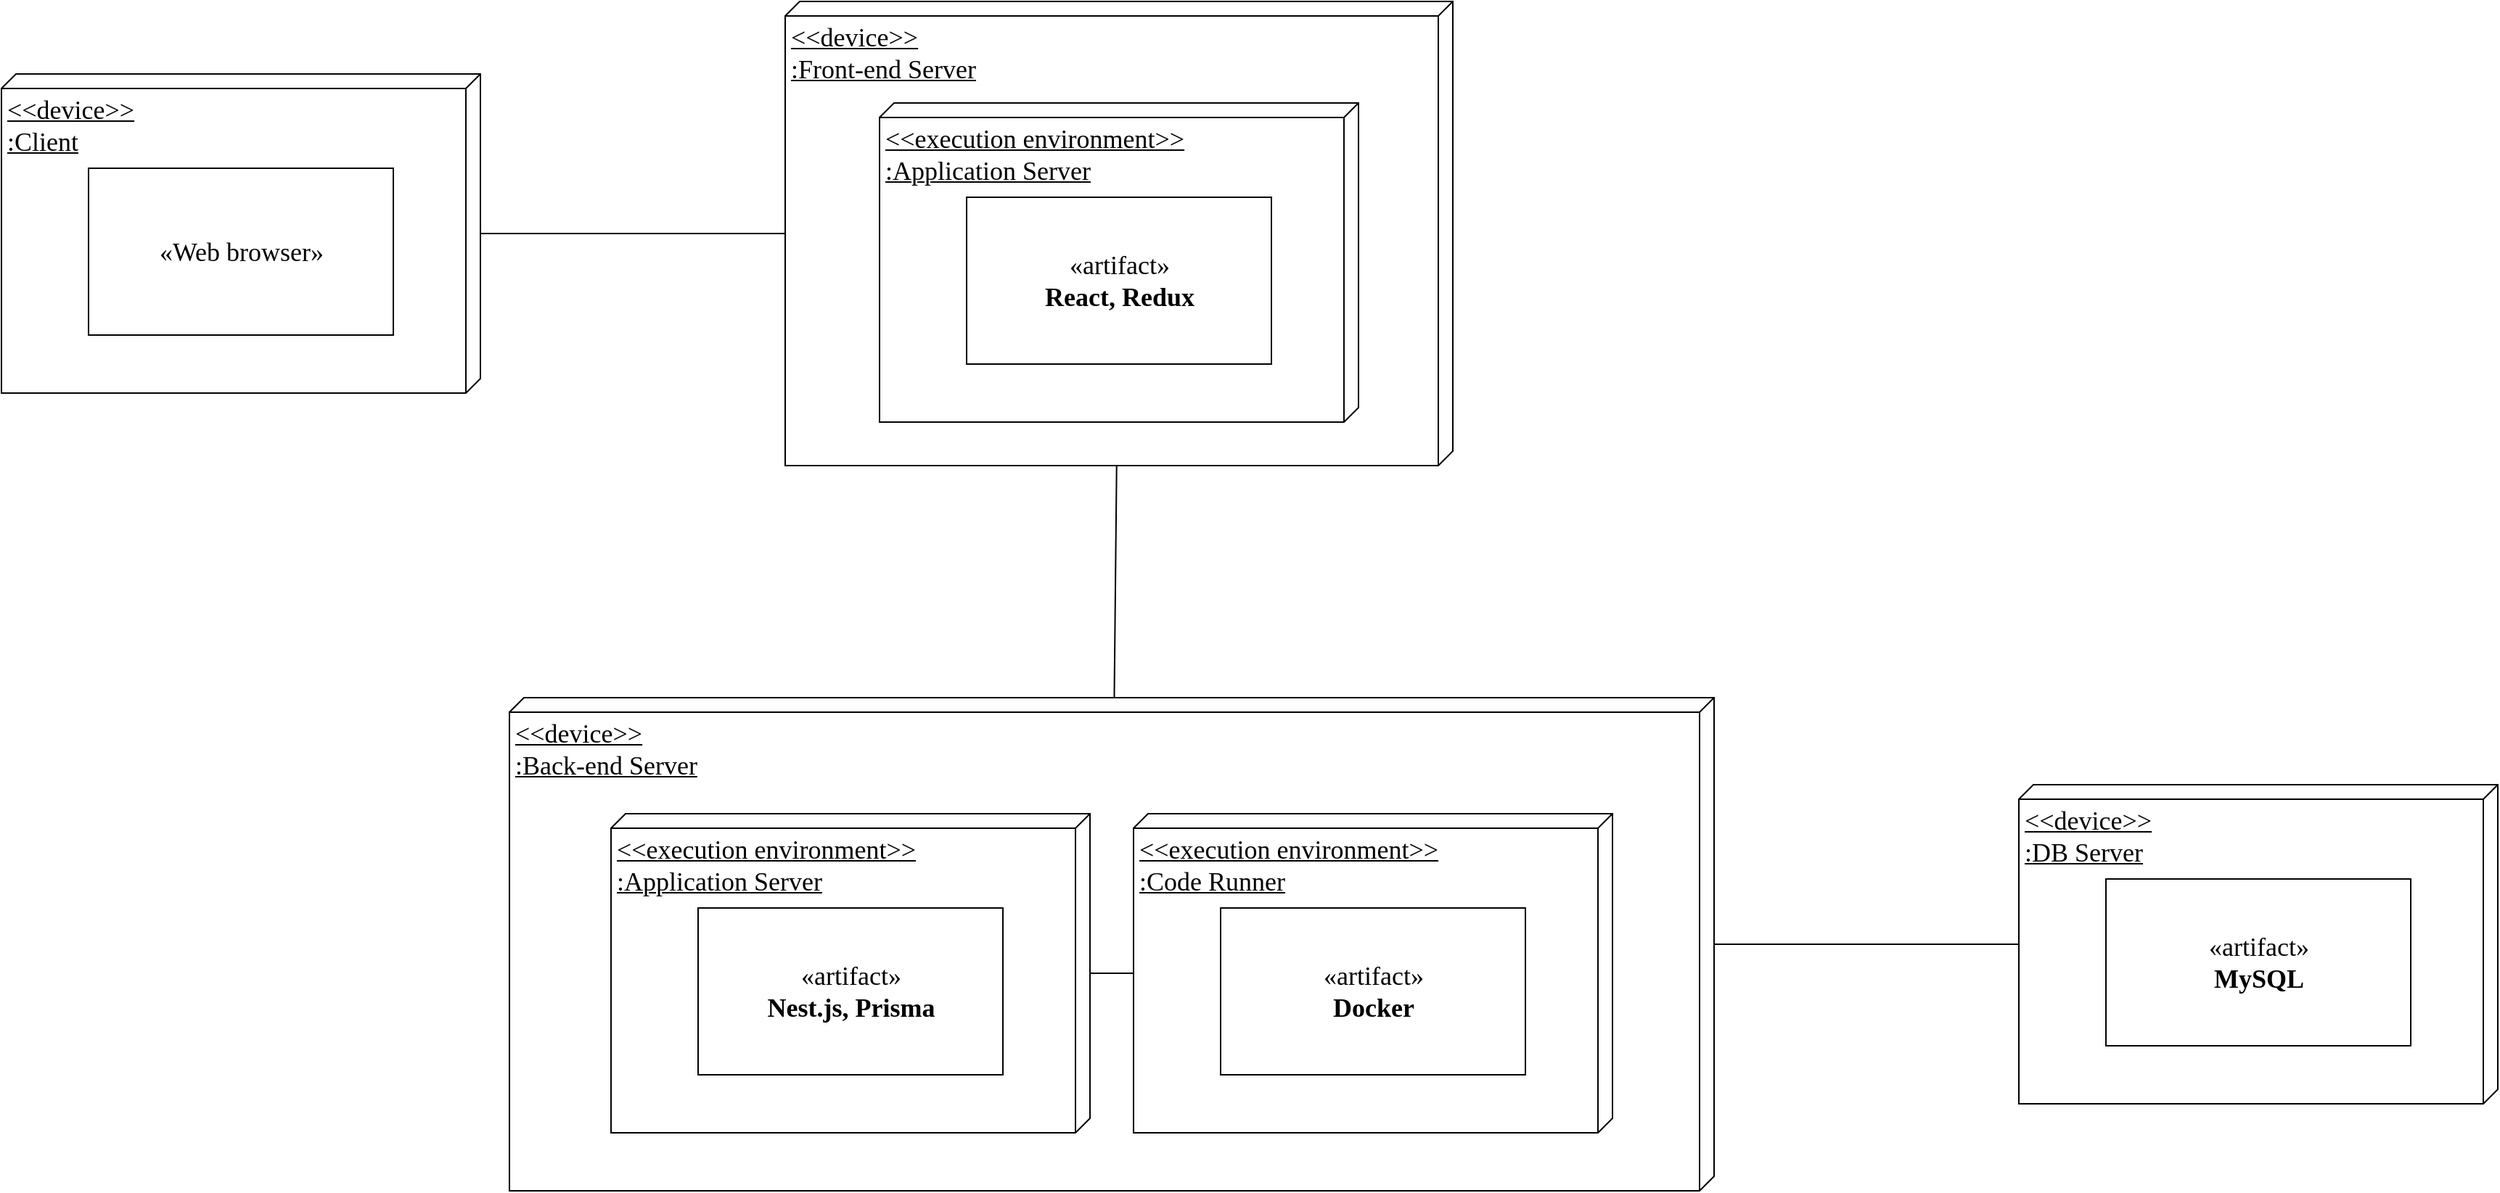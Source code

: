 <mxfile version="21.2.8" type="device">
  <diagram name="Page-1" id="5f0bae14-7c28-e335-631c-24af17079c00">
    <mxGraphModel dx="3165" dy="2723" grid="1" gridSize="10" guides="1" tooltips="1" connect="1" arrows="1" fold="1" page="1" pageScale="1" pageWidth="1100" pageHeight="850" background="none" math="0" shadow="0">
      <root>
        <mxCell id="0" />
        <mxCell id="1" parent="0" />
        <mxCell id="R0MQDh1Ny6S9BesH9uWH-9" value="&lt;font style=&quot;font-size: 18px;&quot;&gt;&amp;lt;&amp;lt;device&amp;gt;&amp;gt;&lt;br&gt;:Front-end Server&lt;/font&gt;" style="verticalAlign=top;align=left;spacingTop=8;spacingLeft=2;spacingRight=12;shape=cube;size=10;direction=south;fontStyle=4;html=1;rounded=0;shadow=0;comic=0;labelBackgroundColor=none;strokeWidth=1;fontFamily=Verdana;fontSize=12" parent="1" vertex="1">
          <mxGeometry x="1010" y="-490" width="460" height="320" as="geometry" />
        </mxCell>
        <mxCell id="R0MQDh1Ny6S9BesH9uWH-6" value="&lt;font style=&quot;font-size: 18px;&quot;&gt;&amp;lt;&amp;lt;device&amp;gt;&amp;gt;&lt;br&gt;:Back-end Server&lt;/font&gt;" style="verticalAlign=top;align=left;spacingTop=8;spacingLeft=2;spacingRight=12;shape=cube;size=10;direction=south;fontStyle=4;html=1;rounded=0;shadow=0;comic=0;labelBackgroundColor=none;strokeWidth=1;fontFamily=Verdana;fontSize=12" parent="1" vertex="1">
          <mxGeometry x="820" y="-10" width="830" height="340" as="geometry" />
        </mxCell>
        <mxCell id="39150e848f15840c-2" value="&lt;font style=&quot;font-size: 18px;&quot;&gt;&amp;lt;&amp;lt;device&amp;gt;&amp;gt;&lt;br&gt;:DB Server&lt;/font&gt;" style="verticalAlign=top;align=left;spacingTop=8;spacingLeft=2;spacingRight=12;shape=cube;size=10;direction=south;fontStyle=4;html=1;rounded=0;shadow=0;comic=0;labelBackgroundColor=none;strokeWidth=1;fontFamily=Verdana;fontSize=12" parent="1" vertex="1">
          <mxGeometry x="1860" y="50" width="330" height="220" as="geometry" />
        </mxCell>
        <mxCell id="39150e848f15840c-8" value="&lt;font style=&quot;font-size: 18px;&quot;&gt;«artifact»&lt;br&gt;&lt;b&gt;MySQL&lt;/b&gt;&lt;/font&gt;" style="html=1;rounded=0;shadow=0;comic=0;labelBackgroundColor=none;strokeWidth=1;fontFamily=Verdana;fontSize=12;align=center;" parent="1" vertex="1">
          <mxGeometry x="1920" y="115" width="210" height="115" as="geometry" />
        </mxCell>
        <mxCell id="R0MQDh1Ny6S9BesH9uWH-2" value="&lt;font style=&quot;font-size: 18px;&quot;&gt;&amp;lt;&amp;lt;execution environment&amp;gt;&amp;gt;&lt;br&gt;:Application Server&lt;/font&gt;" style="verticalAlign=top;align=left;spacingTop=8;spacingLeft=2;spacingRight=12;shape=cube;size=10;direction=south;fontStyle=4;html=1;rounded=0;shadow=0;comic=0;labelBackgroundColor=none;strokeWidth=1;fontFamily=Verdana;fontSize=12" parent="1" vertex="1">
          <mxGeometry x="890" y="70" width="330" height="220" as="geometry" />
        </mxCell>
        <mxCell id="R0MQDh1Ny6S9BesH9uWH-3" value="&lt;font style=&quot;font-size: 18px;&quot;&gt;«artifact»&lt;br&gt;&lt;b&gt;Nest.js, Prisma&lt;/b&gt;&lt;/font&gt;" style="html=1;rounded=0;shadow=0;comic=0;labelBackgroundColor=none;strokeWidth=1;fontFamily=Verdana;fontSize=12;align=center;" parent="1" vertex="1">
          <mxGeometry x="950" y="135" width="210" height="115" as="geometry" />
        </mxCell>
        <mxCell id="R0MQDh1Ny6S9BesH9uWH-4" value="&lt;font style=&quot;font-size: 18px;&quot;&gt;&amp;lt;&amp;lt;execution environment&amp;gt;&amp;gt;&lt;br&gt;:Code Runner&lt;/font&gt;" style="verticalAlign=top;align=left;spacingTop=8;spacingLeft=2;spacingRight=12;shape=cube;size=10;direction=south;fontStyle=4;html=1;rounded=0;shadow=0;comic=0;labelBackgroundColor=none;strokeWidth=1;fontFamily=Verdana;fontSize=12" parent="1" vertex="1">
          <mxGeometry x="1250" y="70" width="330" height="220" as="geometry" />
        </mxCell>
        <mxCell id="R0MQDh1Ny6S9BesH9uWH-5" value="&lt;font style=&quot;font-size: 18px;&quot;&gt;«artifact»&lt;br&gt;&lt;b&gt;Docker&lt;/b&gt;&lt;/font&gt;" style="html=1;rounded=0;shadow=0;comic=0;labelBackgroundColor=none;strokeWidth=1;fontFamily=Verdana;fontSize=12;align=center;" parent="1" vertex="1">
          <mxGeometry x="1310" y="135" width="210" height="115" as="geometry" />
        </mxCell>
        <mxCell id="R0MQDh1Ny6S9BesH9uWH-7" value="&lt;font style=&quot;font-size: 18px;&quot;&gt;&amp;lt;&amp;lt;execution environment&amp;gt;&amp;gt;&lt;br&gt;:Application Server&lt;/font&gt;" style="verticalAlign=top;align=left;spacingTop=8;spacingLeft=2;spacingRight=12;shape=cube;size=10;direction=south;fontStyle=4;html=1;rounded=0;shadow=0;comic=0;labelBackgroundColor=none;strokeWidth=1;fontFamily=Verdana;fontSize=12" parent="1" vertex="1">
          <mxGeometry x="1075" y="-420" width="330" height="220" as="geometry" />
        </mxCell>
        <mxCell id="R0MQDh1Ny6S9BesH9uWH-8" value="&lt;font style=&quot;font-size: 18px;&quot;&gt;«artifact»&lt;br&gt;&lt;b&gt;React, Redux&lt;/b&gt;&lt;/font&gt;" style="html=1;rounded=0;shadow=0;comic=0;labelBackgroundColor=none;strokeWidth=1;fontFamily=Verdana;fontSize=12;align=center;" parent="1" vertex="1">
          <mxGeometry x="1135" y="-355" width="210" height="115" as="geometry" />
        </mxCell>
        <mxCell id="R0MQDh1Ny6S9BesH9uWH-12" value="&lt;font style=&quot;font-size: 18px;&quot;&gt;&amp;lt;&amp;lt;device&amp;gt;&amp;gt;&lt;br&gt;:Client&lt;/font&gt;" style="verticalAlign=top;align=left;spacingTop=8;spacingLeft=2;spacingRight=12;shape=cube;size=10;direction=south;fontStyle=4;html=1;rounded=0;shadow=0;comic=0;labelBackgroundColor=none;strokeWidth=1;fontFamily=Verdana;fontSize=12" parent="1" vertex="1">
          <mxGeometry x="470" y="-440" width="330" height="220" as="geometry" />
        </mxCell>
        <mxCell id="R0MQDh1Ny6S9BesH9uWH-13" value="&lt;font style=&quot;font-size: 18px;&quot;&gt;«Web browser»&lt;/font&gt;" style="html=1;rounded=0;shadow=0;comic=0;labelBackgroundColor=none;strokeWidth=1;fontFamily=Verdana;fontSize=12;align=center;" parent="1" vertex="1">
          <mxGeometry x="530" y="-375" width="210" height="115" as="geometry" />
        </mxCell>
        <mxCell id="R0MQDh1Ny6S9BesH9uWH-15" value="" style="endArrow=none;html=1;rounded=0;" parent="1" source="R0MQDh1Ny6S9BesH9uWH-12" target="R0MQDh1Ny6S9BesH9uWH-9" edge="1">
          <mxGeometry width="50" height="50" relative="1" as="geometry">
            <mxPoint x="1040" y="50" as="sourcePoint" />
            <mxPoint x="1090" as="targetPoint" />
          </mxGeometry>
        </mxCell>
        <mxCell id="R0MQDh1Ny6S9BesH9uWH-16" value="" style="endArrow=none;html=1;rounded=0;" parent="1" source="39150e848f15840c-2" target="R0MQDh1Ny6S9BesH9uWH-6" edge="1">
          <mxGeometry width="50" height="50" relative="1" as="geometry">
            <mxPoint x="1040" y="50" as="sourcePoint" />
            <mxPoint x="1090" as="targetPoint" />
          </mxGeometry>
        </mxCell>
        <mxCell id="R0MQDh1Ny6S9BesH9uWH-17" value="" style="endArrow=none;html=1;rounded=0;" parent="1" source="R0MQDh1Ny6S9BesH9uWH-6" target="R0MQDh1Ny6S9BesH9uWH-9" edge="1">
          <mxGeometry width="50" height="50" relative="1" as="geometry">
            <mxPoint x="1040" y="50" as="sourcePoint" />
            <mxPoint x="1090" as="targetPoint" />
          </mxGeometry>
        </mxCell>
        <mxCell id="JSlKEX1isEYKUE3vdLqV-1" value="" style="endArrow=none;html=1;rounded=0;" edge="1" parent="1" source="R0MQDh1Ny6S9BesH9uWH-2" target="R0MQDh1Ny6S9BesH9uWH-4">
          <mxGeometry width="50" height="50" relative="1" as="geometry">
            <mxPoint x="1340" y="110" as="sourcePoint" />
            <mxPoint x="1390" y="60" as="targetPoint" />
          </mxGeometry>
        </mxCell>
      </root>
    </mxGraphModel>
  </diagram>
</mxfile>
